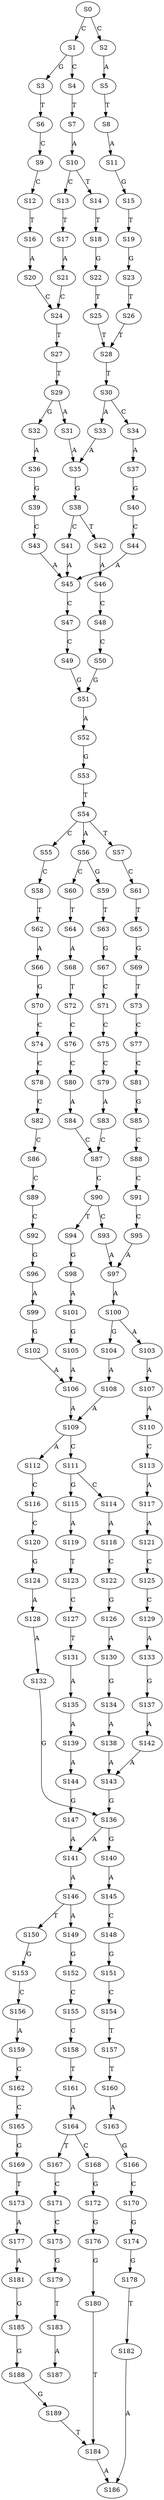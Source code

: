 strict digraph  {
	S0 -> S1 [ label = C ];
	S0 -> S2 [ label = C ];
	S1 -> S3 [ label = G ];
	S1 -> S4 [ label = C ];
	S2 -> S5 [ label = A ];
	S3 -> S6 [ label = T ];
	S4 -> S7 [ label = T ];
	S5 -> S8 [ label = T ];
	S6 -> S9 [ label = C ];
	S7 -> S10 [ label = A ];
	S8 -> S11 [ label = A ];
	S9 -> S12 [ label = C ];
	S10 -> S13 [ label = C ];
	S10 -> S14 [ label = T ];
	S11 -> S15 [ label = G ];
	S12 -> S16 [ label = T ];
	S13 -> S17 [ label = T ];
	S14 -> S18 [ label = T ];
	S15 -> S19 [ label = T ];
	S16 -> S20 [ label = A ];
	S17 -> S21 [ label = A ];
	S18 -> S22 [ label = G ];
	S19 -> S23 [ label = G ];
	S20 -> S24 [ label = C ];
	S21 -> S24 [ label = C ];
	S22 -> S25 [ label = T ];
	S23 -> S26 [ label = T ];
	S24 -> S27 [ label = T ];
	S25 -> S28 [ label = T ];
	S26 -> S28 [ label = T ];
	S27 -> S29 [ label = T ];
	S28 -> S30 [ label = T ];
	S29 -> S31 [ label = A ];
	S29 -> S32 [ label = G ];
	S30 -> S33 [ label = A ];
	S30 -> S34 [ label = C ];
	S31 -> S35 [ label = A ];
	S32 -> S36 [ label = A ];
	S33 -> S35 [ label = A ];
	S34 -> S37 [ label = A ];
	S35 -> S38 [ label = G ];
	S36 -> S39 [ label = G ];
	S37 -> S40 [ label = G ];
	S38 -> S41 [ label = C ];
	S38 -> S42 [ label = T ];
	S39 -> S43 [ label = C ];
	S40 -> S44 [ label = C ];
	S41 -> S45 [ label = A ];
	S42 -> S46 [ label = A ];
	S43 -> S45 [ label = A ];
	S44 -> S45 [ label = A ];
	S45 -> S47 [ label = C ];
	S46 -> S48 [ label = C ];
	S47 -> S49 [ label = C ];
	S48 -> S50 [ label = C ];
	S49 -> S51 [ label = G ];
	S50 -> S51 [ label = G ];
	S51 -> S52 [ label = A ];
	S52 -> S53 [ label = G ];
	S53 -> S54 [ label = T ];
	S54 -> S55 [ label = C ];
	S54 -> S56 [ label = A ];
	S54 -> S57 [ label = T ];
	S55 -> S58 [ label = C ];
	S56 -> S59 [ label = G ];
	S56 -> S60 [ label = C ];
	S57 -> S61 [ label = C ];
	S58 -> S62 [ label = T ];
	S59 -> S63 [ label = T ];
	S60 -> S64 [ label = T ];
	S61 -> S65 [ label = T ];
	S62 -> S66 [ label = A ];
	S63 -> S67 [ label = G ];
	S64 -> S68 [ label = A ];
	S65 -> S69 [ label = G ];
	S66 -> S70 [ label = G ];
	S67 -> S71 [ label = C ];
	S68 -> S72 [ label = T ];
	S69 -> S73 [ label = T ];
	S70 -> S74 [ label = C ];
	S71 -> S75 [ label = C ];
	S72 -> S76 [ label = C ];
	S73 -> S77 [ label = C ];
	S74 -> S78 [ label = C ];
	S75 -> S79 [ label = C ];
	S76 -> S80 [ label = C ];
	S77 -> S81 [ label = C ];
	S78 -> S82 [ label = C ];
	S79 -> S83 [ label = A ];
	S80 -> S84 [ label = A ];
	S81 -> S85 [ label = G ];
	S82 -> S86 [ label = C ];
	S83 -> S87 [ label = C ];
	S84 -> S87 [ label = C ];
	S85 -> S88 [ label = C ];
	S86 -> S89 [ label = C ];
	S87 -> S90 [ label = C ];
	S88 -> S91 [ label = C ];
	S89 -> S92 [ label = C ];
	S90 -> S93 [ label = C ];
	S90 -> S94 [ label = T ];
	S91 -> S95 [ label = C ];
	S92 -> S96 [ label = G ];
	S93 -> S97 [ label = A ];
	S94 -> S98 [ label = G ];
	S95 -> S97 [ label = A ];
	S96 -> S99 [ label = A ];
	S97 -> S100 [ label = A ];
	S98 -> S101 [ label = A ];
	S99 -> S102 [ label = G ];
	S100 -> S103 [ label = A ];
	S100 -> S104 [ label = G ];
	S101 -> S105 [ label = G ];
	S102 -> S106 [ label = A ];
	S103 -> S107 [ label = A ];
	S104 -> S108 [ label = A ];
	S105 -> S106 [ label = A ];
	S106 -> S109 [ label = A ];
	S107 -> S110 [ label = A ];
	S108 -> S109 [ label = A ];
	S109 -> S111 [ label = C ];
	S109 -> S112 [ label = A ];
	S110 -> S113 [ label = C ];
	S111 -> S114 [ label = C ];
	S111 -> S115 [ label = G ];
	S112 -> S116 [ label = C ];
	S113 -> S117 [ label = A ];
	S114 -> S118 [ label = A ];
	S115 -> S119 [ label = A ];
	S116 -> S120 [ label = C ];
	S117 -> S121 [ label = A ];
	S118 -> S122 [ label = C ];
	S119 -> S123 [ label = T ];
	S120 -> S124 [ label = G ];
	S121 -> S125 [ label = C ];
	S122 -> S126 [ label = G ];
	S123 -> S127 [ label = C ];
	S124 -> S128 [ label = A ];
	S125 -> S129 [ label = C ];
	S126 -> S130 [ label = A ];
	S127 -> S131 [ label = T ];
	S128 -> S132 [ label = A ];
	S129 -> S133 [ label = A ];
	S130 -> S134 [ label = G ];
	S131 -> S135 [ label = A ];
	S132 -> S136 [ label = G ];
	S133 -> S137 [ label = G ];
	S134 -> S138 [ label = A ];
	S135 -> S139 [ label = A ];
	S136 -> S140 [ label = G ];
	S136 -> S141 [ label = A ];
	S137 -> S142 [ label = A ];
	S138 -> S143 [ label = A ];
	S139 -> S144 [ label = A ];
	S140 -> S145 [ label = A ];
	S141 -> S146 [ label = A ];
	S142 -> S143 [ label = A ];
	S143 -> S136 [ label = G ];
	S144 -> S147 [ label = G ];
	S145 -> S148 [ label = C ];
	S146 -> S149 [ label = A ];
	S146 -> S150 [ label = T ];
	S147 -> S141 [ label = A ];
	S148 -> S151 [ label = G ];
	S149 -> S152 [ label = G ];
	S150 -> S153 [ label = G ];
	S151 -> S154 [ label = C ];
	S152 -> S155 [ label = C ];
	S153 -> S156 [ label = C ];
	S154 -> S157 [ label = T ];
	S155 -> S158 [ label = C ];
	S156 -> S159 [ label = A ];
	S157 -> S160 [ label = T ];
	S158 -> S161 [ label = T ];
	S159 -> S162 [ label = C ];
	S160 -> S163 [ label = A ];
	S161 -> S164 [ label = A ];
	S162 -> S165 [ label = C ];
	S163 -> S166 [ label = G ];
	S164 -> S167 [ label = T ];
	S164 -> S168 [ label = C ];
	S165 -> S169 [ label = G ];
	S166 -> S170 [ label = C ];
	S167 -> S171 [ label = C ];
	S168 -> S172 [ label = G ];
	S169 -> S173 [ label = T ];
	S170 -> S174 [ label = G ];
	S171 -> S175 [ label = C ];
	S172 -> S176 [ label = G ];
	S173 -> S177 [ label = A ];
	S174 -> S178 [ label = G ];
	S175 -> S179 [ label = G ];
	S176 -> S180 [ label = G ];
	S177 -> S181 [ label = A ];
	S178 -> S182 [ label = T ];
	S179 -> S183 [ label = T ];
	S180 -> S184 [ label = T ];
	S181 -> S185 [ label = G ];
	S182 -> S186 [ label = A ];
	S183 -> S187 [ label = A ];
	S184 -> S186 [ label = A ];
	S185 -> S188 [ label = G ];
	S188 -> S189 [ label = G ];
	S189 -> S184 [ label = T ];
}
